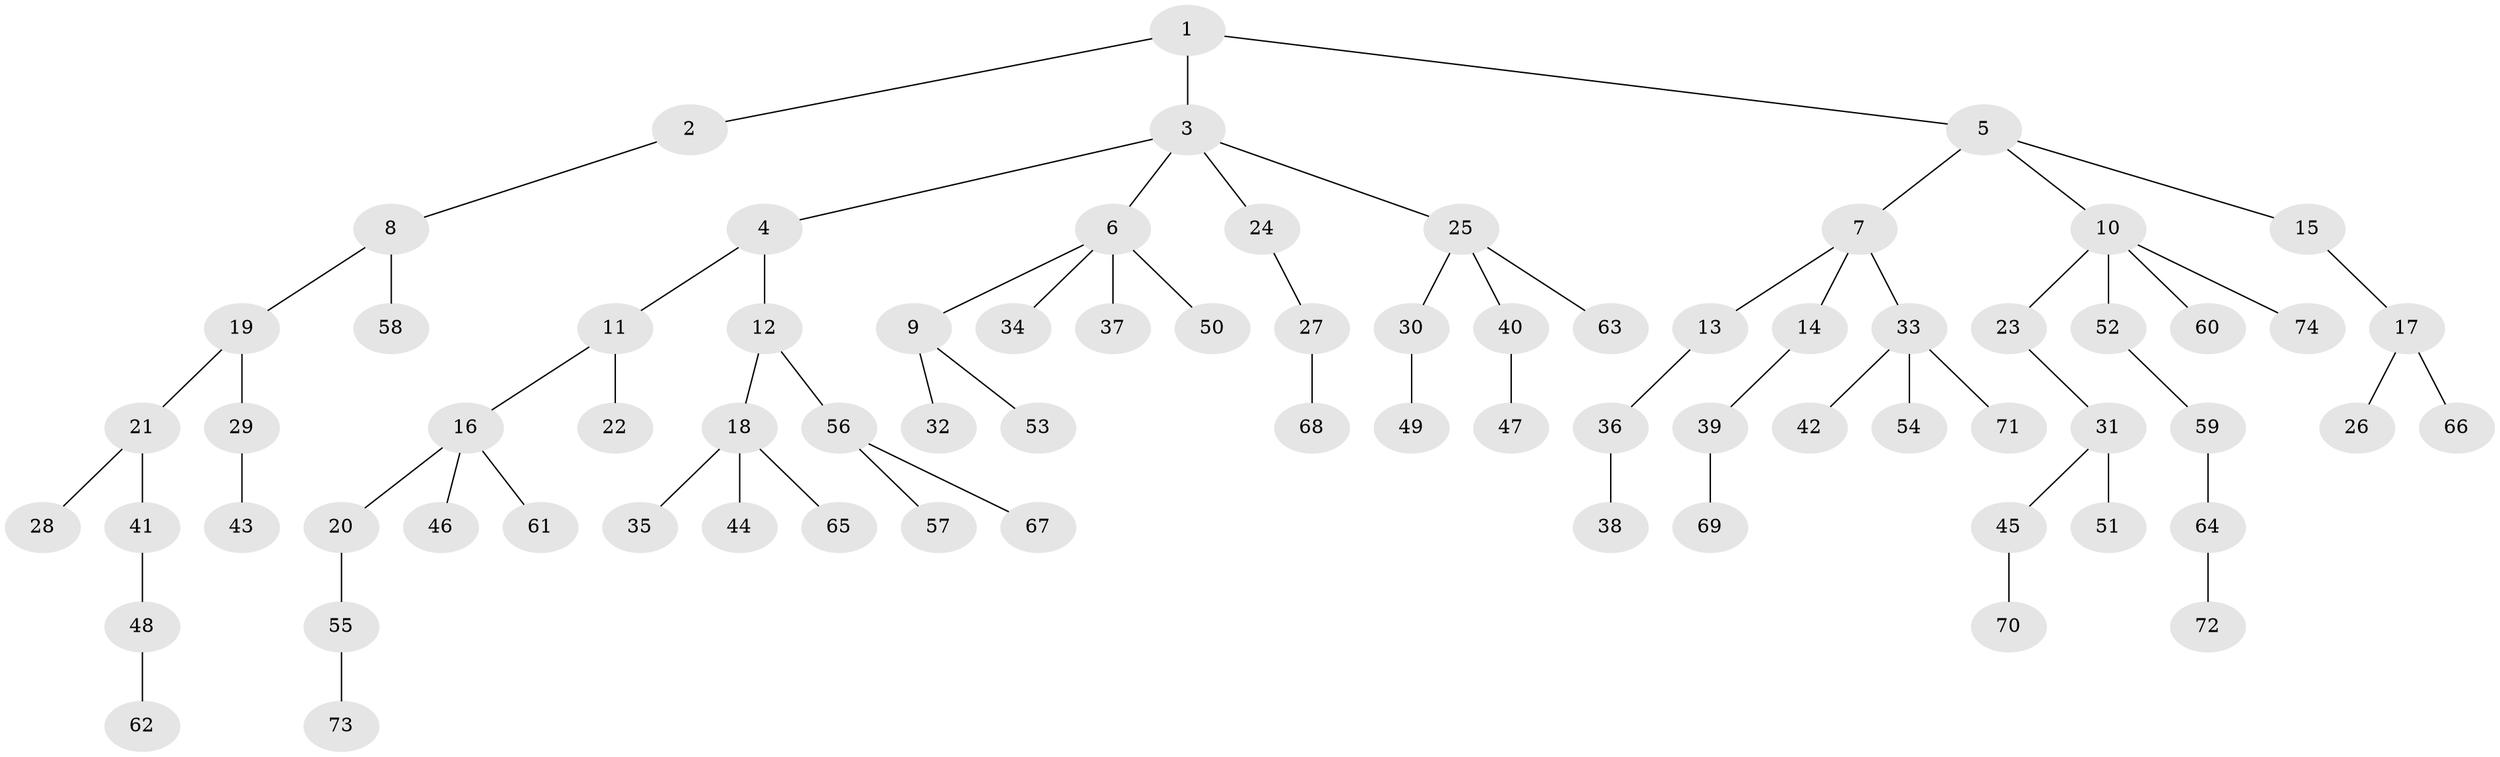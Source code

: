 // coarse degree distribution, {6: 0.04, 3: 0.1, 4: 0.08, 2: 0.24, 5: 0.02, 1: 0.52}
// Generated by graph-tools (version 1.1) at 2025/42/03/06/25 10:42:02]
// undirected, 74 vertices, 73 edges
graph export_dot {
graph [start="1"]
  node [color=gray90,style=filled];
  1;
  2;
  3;
  4;
  5;
  6;
  7;
  8;
  9;
  10;
  11;
  12;
  13;
  14;
  15;
  16;
  17;
  18;
  19;
  20;
  21;
  22;
  23;
  24;
  25;
  26;
  27;
  28;
  29;
  30;
  31;
  32;
  33;
  34;
  35;
  36;
  37;
  38;
  39;
  40;
  41;
  42;
  43;
  44;
  45;
  46;
  47;
  48;
  49;
  50;
  51;
  52;
  53;
  54;
  55;
  56;
  57;
  58;
  59;
  60;
  61;
  62;
  63;
  64;
  65;
  66;
  67;
  68;
  69;
  70;
  71;
  72;
  73;
  74;
  1 -- 2;
  1 -- 3;
  1 -- 5;
  2 -- 8;
  3 -- 4;
  3 -- 6;
  3 -- 24;
  3 -- 25;
  4 -- 11;
  4 -- 12;
  5 -- 7;
  5 -- 10;
  5 -- 15;
  6 -- 9;
  6 -- 34;
  6 -- 37;
  6 -- 50;
  7 -- 13;
  7 -- 14;
  7 -- 33;
  8 -- 19;
  8 -- 58;
  9 -- 32;
  9 -- 53;
  10 -- 23;
  10 -- 52;
  10 -- 60;
  10 -- 74;
  11 -- 16;
  11 -- 22;
  12 -- 18;
  12 -- 56;
  13 -- 36;
  14 -- 39;
  15 -- 17;
  16 -- 20;
  16 -- 46;
  16 -- 61;
  17 -- 26;
  17 -- 66;
  18 -- 35;
  18 -- 44;
  18 -- 65;
  19 -- 21;
  19 -- 29;
  20 -- 55;
  21 -- 28;
  21 -- 41;
  23 -- 31;
  24 -- 27;
  25 -- 30;
  25 -- 40;
  25 -- 63;
  27 -- 68;
  29 -- 43;
  30 -- 49;
  31 -- 45;
  31 -- 51;
  33 -- 42;
  33 -- 54;
  33 -- 71;
  36 -- 38;
  39 -- 69;
  40 -- 47;
  41 -- 48;
  45 -- 70;
  48 -- 62;
  52 -- 59;
  55 -- 73;
  56 -- 57;
  56 -- 67;
  59 -- 64;
  64 -- 72;
}
